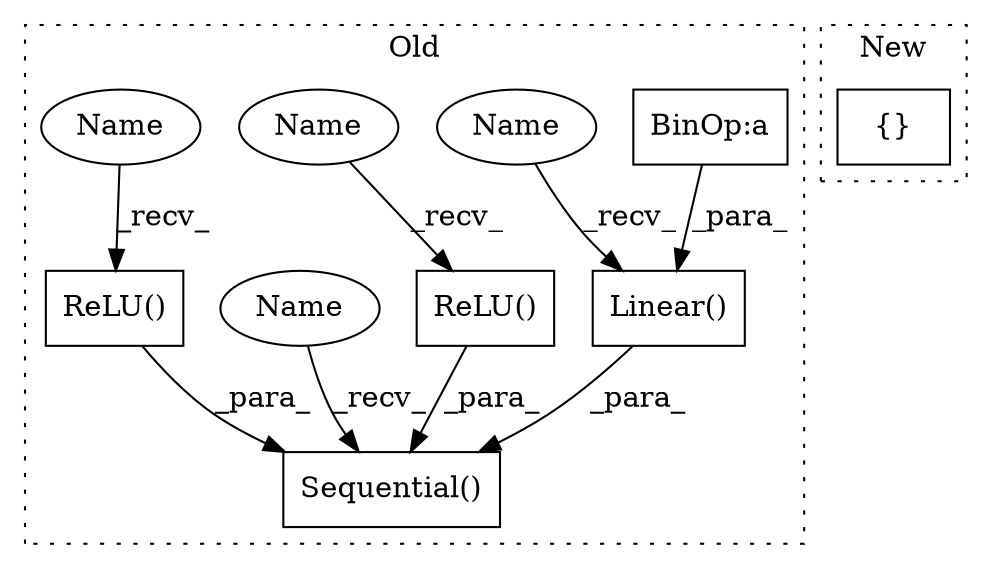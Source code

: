 digraph G {
subgraph cluster0 {
1 [label="ReLU()" a="75" s="3449,3461" l="8,1" shape="box"];
3 [label="Sequential()" a="75" s="3136,4214" l="35,19" shape="box"];
4 [label="ReLU()" a="75" s="3747,3759" l="8,1" shape="box"];
5 [label="Linear()" a="75" s="4117,4178" l="10,1" shape="box"];
6 [label="BinOp:a" a="82" s="4129" l="21" shape="box"];
7 [label="Name" a="87" s="4117" l="2" shape="ellipse"];
8 [label="Name" a="87" s="3449" l="2" shape="ellipse"];
9 [label="Name" a="87" s="3136" l="2" shape="ellipse"];
10 [label="Name" a="87" s="3747" l="2" shape="ellipse"];
label = "Old";
style="dotted";
}
subgraph cluster1 {
2 [label="{}" a="59" s="4353,4364" l="1,0" shape="box"];
label = "New";
style="dotted";
}
1 -> 3 [label="_para_"];
4 -> 3 [label="_para_"];
5 -> 3 [label="_para_"];
6 -> 5 [label="_para_"];
7 -> 5 [label="_recv_"];
8 -> 1 [label="_recv_"];
9 -> 3 [label="_recv_"];
10 -> 4 [label="_recv_"];
}